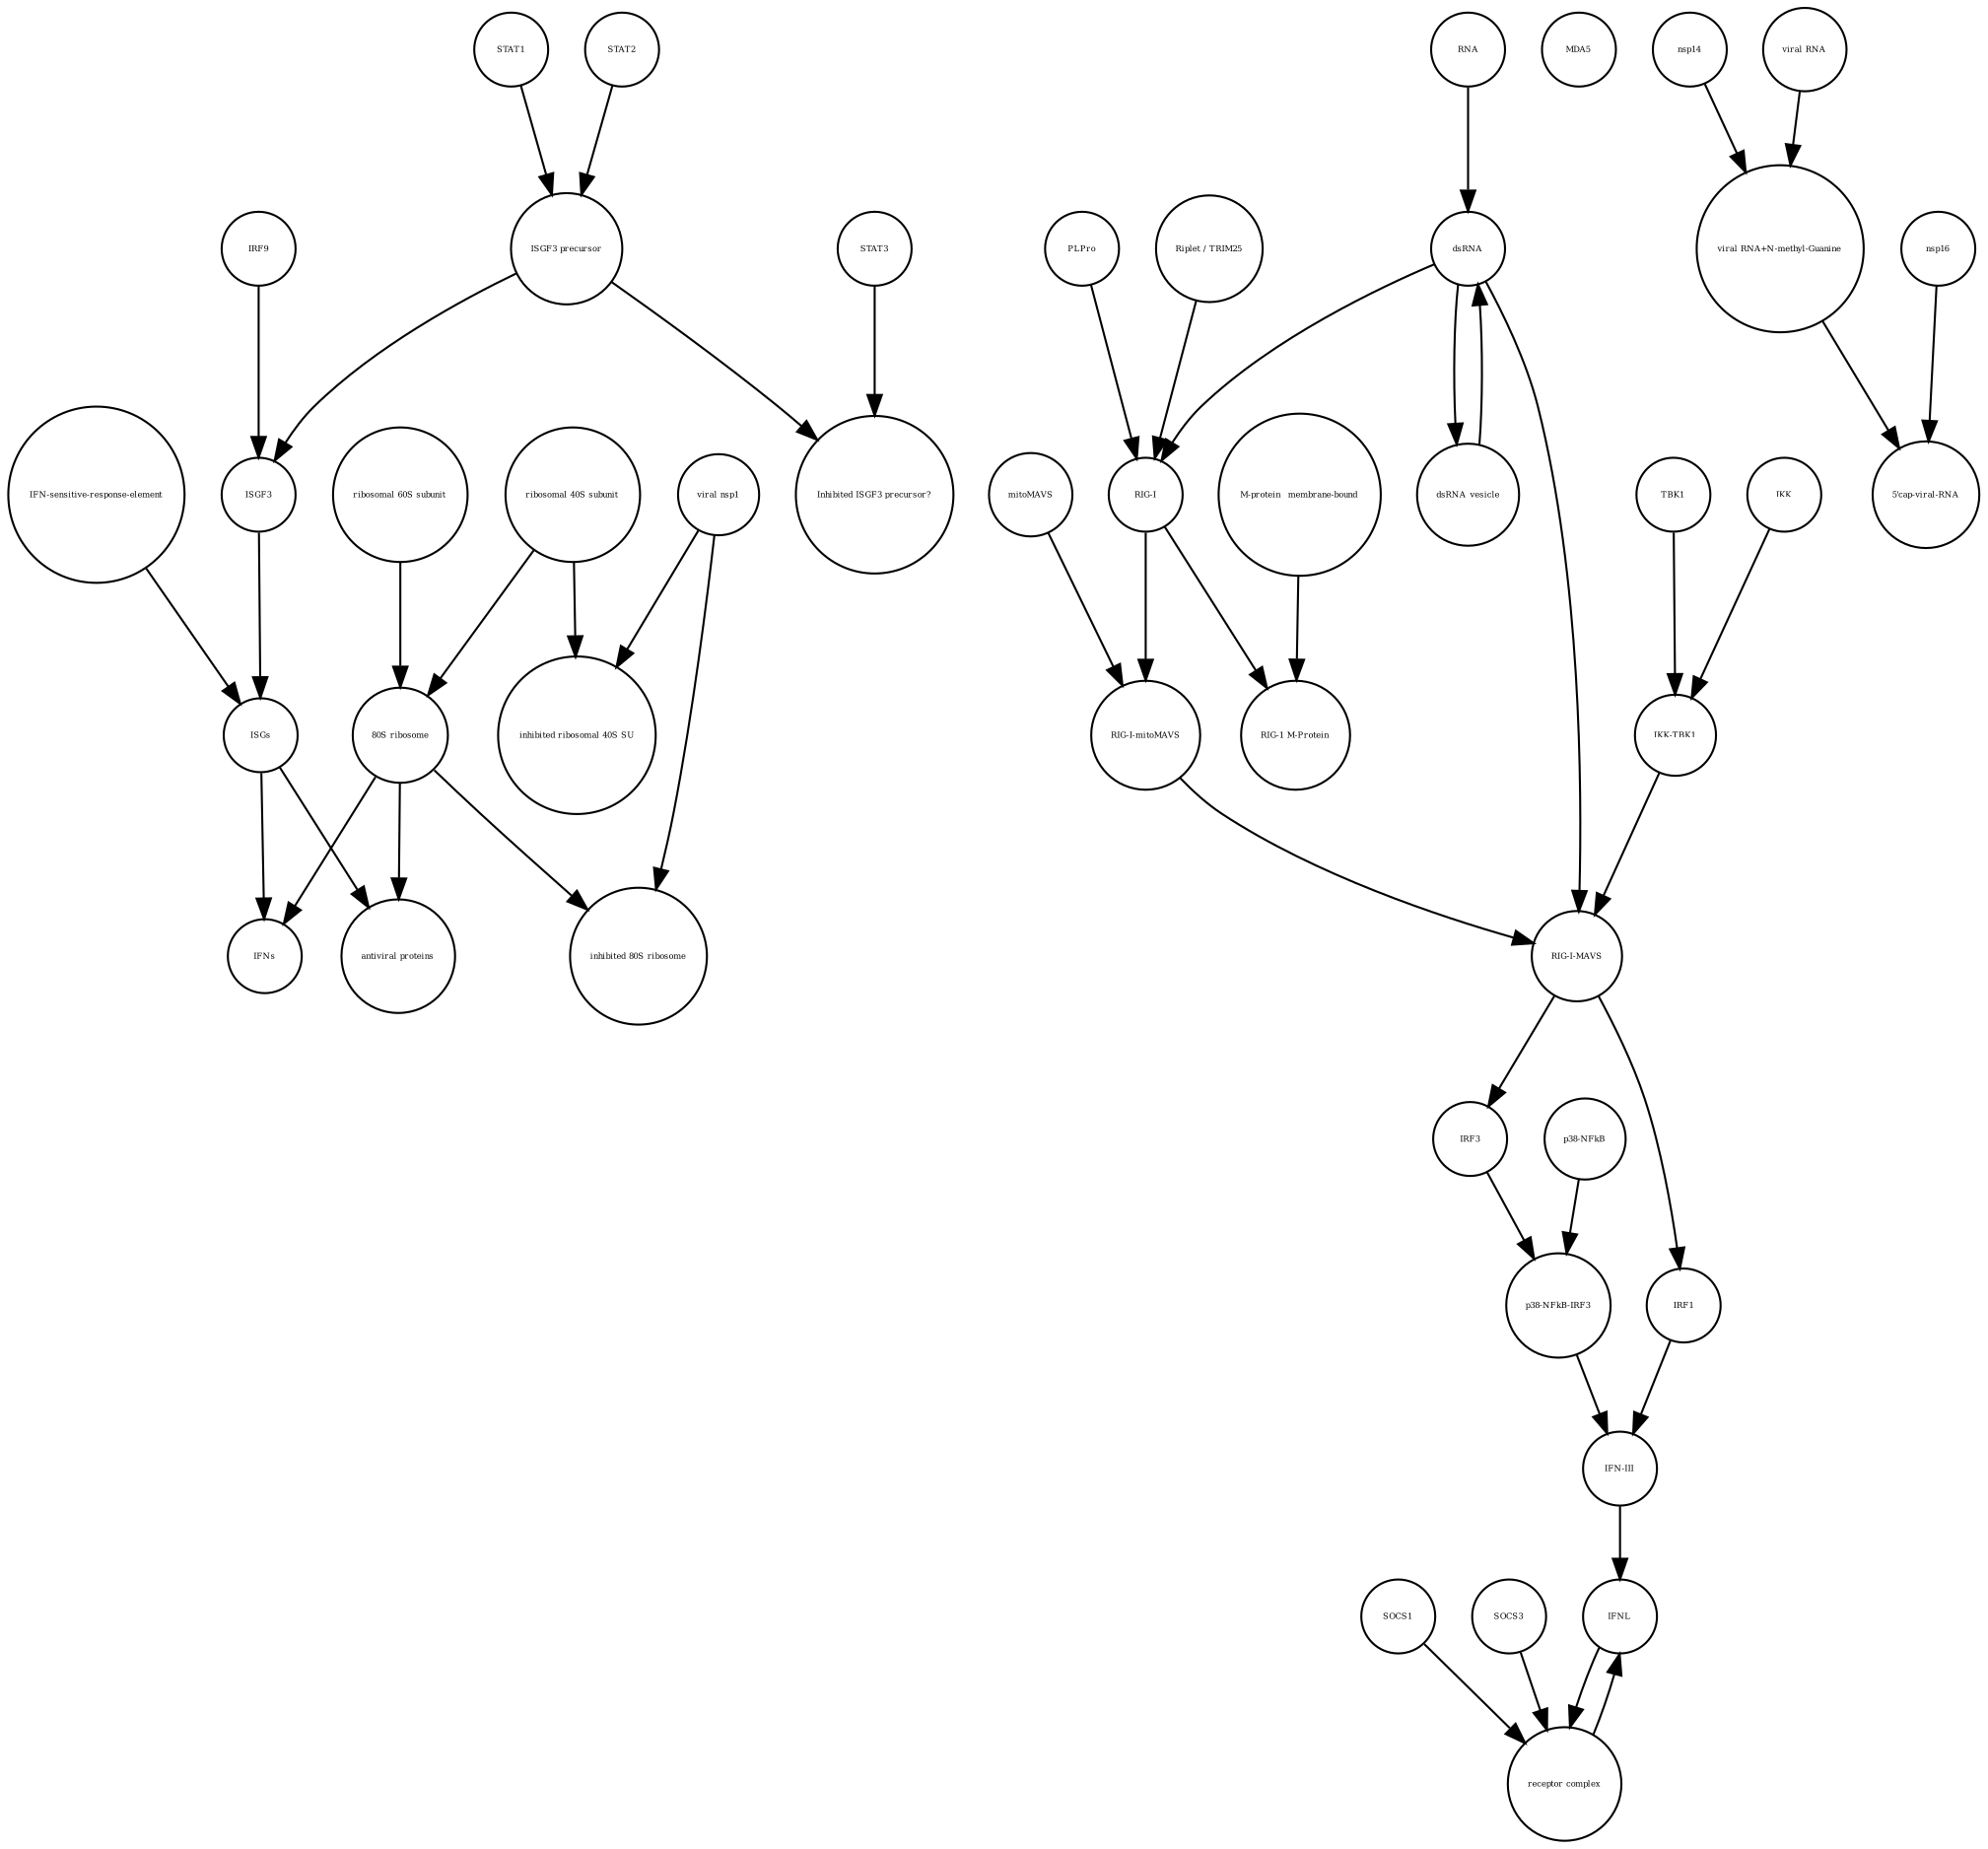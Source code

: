 strict digraph  {
"antiviral proteins" [annotation="", bipartite=0, cls=macromolecule, fontsize=4, label="antiviral proteins", shape=circle];
ISGs [annotation="", bipartite=0, cls="nucleic acid feature", fontsize=4, label=ISGs, shape=circle];
"ribosomal 40S subunit" [annotation="", bipartite=0, cls=complex, fontsize=4, label="ribosomal 40S subunit", shape=circle];
IRF3 [annotation="", bipartite=0, cls=macromolecule, fontsize=4, label=IRF3, shape=circle];
PLPro [annotation="", bipartite=0, cls=macromolecule, fontsize=4, label=PLPro, shape=circle];
"RIG-1 M-Protein" [annotation="", bipartite=0, cls=complex, fontsize=4, label="RIG-1 M-Protein", shape=circle];
dsRNA_vesicle [annotation="", bipartite=0, cls="nucleic acid feature", fontsize=4, label=dsRNA_vesicle, shape=circle];
"RIG-I-MAVS" [annotation="", bipartite=0, cls=complex, fontsize=4, label="RIG-I-MAVS", shape=circle];
IFNs [annotation="", bipartite=0, cls=macromolecule, fontsize=4, label=IFNs, shape=circle];
MDA5 [annotation="", bipartite=0, cls=macromolecule, fontsize=4, label=MDA5, shape=circle];
STAT1 [annotation="", bipartite=0, cls=macromolecule, fontsize=4, label=STAT1, shape=circle];
"ISGF3 precursor" [annotation="", bipartite=0, cls=complex, fontsize=4, label="ISGF3 precursor", shape=circle];
mitoMAVS [annotation="", bipartite=0, cls=macromolecule, fontsize=4, label=mitoMAVS, shape=circle];
"RIG-I-mitoMAVS" [annotation="", bipartite=0, cls=complex, fontsize=4, label="RIG-I-mitoMAVS", shape=circle];
"Inhibited ISGF3 precursor?" [annotation="", bipartite=0, cls=complex, fontsize=4, label="Inhibited ISGF3 precursor?", shape=circle];
STAT3 [annotation="", bipartite=0, cls=macromolecule, fontsize=4, label=STAT3, shape=circle];
"RIG-I" [annotation="", bipartite=0, cls=macromolecule, fontsize=4, label="RIG-I", shape=circle];
"Riplet / TRIM25" [annotation="", bipartite=0, cls=macromolecule, fontsize=4, label="Riplet / TRIM25", shape=circle];
TBK1 [annotation="", bipartite=0, cls=macromolecule, fontsize=4, label=TBK1, shape=circle];
"IFN-sensitive-response-element" [annotation="", bipartite=0, cls="nucleic acid feature", fontsize=4, label="IFN-sensitive-response-element", shape=circle];
nsp14 [annotation="", bipartite=0, cls=macromolecule, fontsize=4, label=nsp14, shape=circle];
"80S ribosome" [annotation="", bipartite=0, cls=complex, fontsize=4, label="80S ribosome", shape=circle];
"IFN-III" [annotation="", bipartite=0, cls=macromolecule, fontsize=4, label="IFN-III", shape=circle];
"ribosomal 60S subunit" [annotation="", bipartite=0, cls=complex, fontsize=4, label="ribosomal 60S subunit", shape=circle];
IRF1 [annotation="", bipartite=0, cls=macromolecule, fontsize=4, label=IRF1, shape=circle];
"viral nsp1" [annotation="", bipartite=0, cls=macromolecule, fontsize=4, label="viral nsp1", shape=circle];
STAT2 [annotation="", bipartite=0, cls=macromolecule, fontsize=4, label=STAT2, shape=circle];
nsp16 [annotation="", bipartite=0, cls=macromolecule, fontsize=4, label=nsp16, shape=circle];
ISGF3 [annotation="", bipartite=0, cls=complex, fontsize=4, label=ISGF3, shape=circle];
IRF9 [annotation="", bipartite=0, cls=macromolecule, fontsize=4, label=IRF9, shape=circle];
"inhibited 80S ribosome" [annotation="", bipartite=0, cls=complex, fontsize=4, label="inhibited 80S ribosome", shape=circle];
"M-protein_ membrane-bound" [annotation="", bipartite=0, cls=macromolecule, fontsize=4, label="M-protein_ membrane-bound", shape=circle];
"p38-NFkB" [annotation="", bipartite=0, cls=complex, fontsize=4, label="p38-NFkB", shape=circle];
"inhibited ribosomal 40S SU" [annotation="urn_miriam_doi_10.1101%2F2020.05.18.102467", bipartite=0, cls=complex, fontsize=4, label="inhibited ribosomal 40S SU", shape=circle];
"viral RNA+N-methyl-Guanine" [annotation="", bipartite=0, cls="nucleic acid feature", fontsize=4, label="viral RNA+N-methyl-Guanine", shape=circle];
"IKK-TBK1" [annotation="", bipartite=0, cls=complex, fontsize=4, label="IKK-TBK1", shape=circle];
"receptor complex" [annotation="", bipartite=0, cls=complex, fontsize=4, label="receptor complex", shape=circle];
"5'cap-viral-RNA" [annotation="", bipartite=0, cls="nucleic acid feature", fontsize=4, label="5'cap-viral-RNA", shape=circle];
"viral RNA" [annotation="", bipartite=0, cls="nucleic acid feature", fontsize=4, label="viral RNA", shape=circle];
RNA [annotation="", bipartite=0, cls="nucleic acid feature", fontsize=4, label=RNA, shape=circle];
IKK [annotation="", bipartite=0, cls=macromolecule, fontsize=4, label=IKK, shape=circle];
SOCS1 [annotation="", bipartite=0, cls=macromolecule, fontsize=4, label=SOCS1, shape=circle];
SOCS3 [annotation="", bipartite=0, cls=macromolecule, fontsize=4, label=SOCS3, shape=circle];
IFNL [annotation="", bipartite=0, cls=macromolecule, fontsize=4, label=IFNL, shape=circle];
dsRNA [annotation="", bipartite=0, cls="nucleic acid feature", fontsize=4, label=dsRNA, shape=circle];
"p38-NFkB-IRF3" [annotation="", bipartite=0, cls=complex, fontsize=4, label="p38-NFkB-IRF3", shape=circle];
ISGs -> IFNs  [annotation="", interaction_type=production];
ISGs -> "antiviral proteins"  [annotation="", interaction_type=production];
"ribosomal 40S subunit" -> "inhibited ribosomal 40S SU"  [annotation="", interaction_type=production];
"ribosomal 40S subunit" -> "80S ribosome"  [annotation="", interaction_type=production];
IRF3 -> "p38-NFkB-IRF3"  [annotation="", interaction_type=production];
PLPro -> "RIG-I"  [annotation="", interaction_type=catalysis];
dsRNA_vesicle -> dsRNA  [annotation="", interaction_type=production];
"RIG-I-MAVS" -> IRF1  [annotation="", interaction_type=catalysis];
"RIG-I-MAVS" -> IRF3  [annotation="", interaction_type=stimulation];
STAT1 -> "ISGF3 precursor"  [annotation="", interaction_type=production];
"ISGF3 precursor" -> "Inhibited ISGF3 precursor?"  [annotation="", interaction_type=production];
"ISGF3 precursor" -> ISGF3  [annotation="", interaction_type=production];
mitoMAVS -> "RIG-I-mitoMAVS"  [annotation="", interaction_type=production];
"RIG-I-mitoMAVS" -> "RIG-I-MAVS"  [annotation="", interaction_type=production];
STAT3 -> "Inhibited ISGF3 precursor?"  [annotation="", interaction_type=production];
"RIG-I" -> "RIG-1 M-Protein"  [annotation="", interaction_type=production];
"RIG-I" -> "RIG-I-mitoMAVS"  [annotation="", interaction_type=production];
"Riplet / TRIM25" -> "RIG-I"  [annotation="", interaction_type=catalysis];
TBK1 -> "IKK-TBK1"  [annotation="", interaction_type=production];
"IFN-sensitive-response-element" -> ISGs  [annotation="", interaction_type=production];
nsp14 -> "viral RNA+N-methyl-Guanine"  [annotation="", interaction_type=catalysis];
"80S ribosome" -> IFNs  [annotation="", interaction_type=catalysis];
"80S ribosome" -> "antiviral proteins"  [annotation="", interaction_type=catalysis];
"80S ribosome" -> "inhibited 80S ribosome"  [annotation="", interaction_type=production];
"IFN-III" -> IFNL  [annotation="", interaction_type=production];
"ribosomal 60S subunit" -> "80S ribosome"  [annotation="", interaction_type=production];
IRF1 -> "IFN-III"  [annotation="", interaction_type=stimulation];
"viral nsp1" -> "inhibited 80S ribosome"  [annotation="", interaction_type=production];
"viral nsp1" -> "inhibited ribosomal 40S SU"  [annotation="", interaction_type=production];
STAT2 -> "ISGF3 precursor"  [annotation="", interaction_type=production];
nsp16 -> "5'cap-viral-RNA"  [annotation="urn_miriam_doi_10.1016%2Fj.chom.2020.05.008", interaction_type=catalysis];
ISGF3 -> ISGs  [annotation="", interaction_type="necessary stimulation"];
IRF9 -> ISGF3  [annotation="", interaction_type=production];
"M-protein_ membrane-bound" -> "RIG-1 M-Protein"  [annotation="", interaction_type=production];
"p38-NFkB" -> "p38-NFkB-IRF3"  [annotation="", interaction_type=production];
"viral RNA+N-methyl-Guanine" -> "5'cap-viral-RNA"  [annotation="", interaction_type=production];
"IKK-TBK1" -> "RIG-I-MAVS"  [annotation="", interaction_type=production];
"receptor complex" -> IFNL  [annotation="", interaction_type=production];
"viral RNA" -> "viral RNA+N-methyl-Guanine"  [annotation="", interaction_type=production];
RNA -> dsRNA  [annotation="", interaction_type=production];
IKK -> "IKK-TBK1"  [annotation="", interaction_type=production];
SOCS1 -> "receptor complex"  [annotation="", interaction_type=production];
SOCS3 -> "receptor complex"  [annotation="", interaction_type=production];
IFNL -> "receptor complex"  [annotation="", interaction_type=stimulation];
dsRNA -> "RIG-I-MAVS"  [annotation="", interaction_type="necessary stimulation"];
dsRNA -> "RIG-I"  [annotation="", interaction_type="necessary stimulation"];
dsRNA -> dsRNA_vesicle  [annotation="", interaction_type=production];
"p38-NFkB-IRF3" -> "IFN-III"  [annotation="", interaction_type=stimulation];
}
